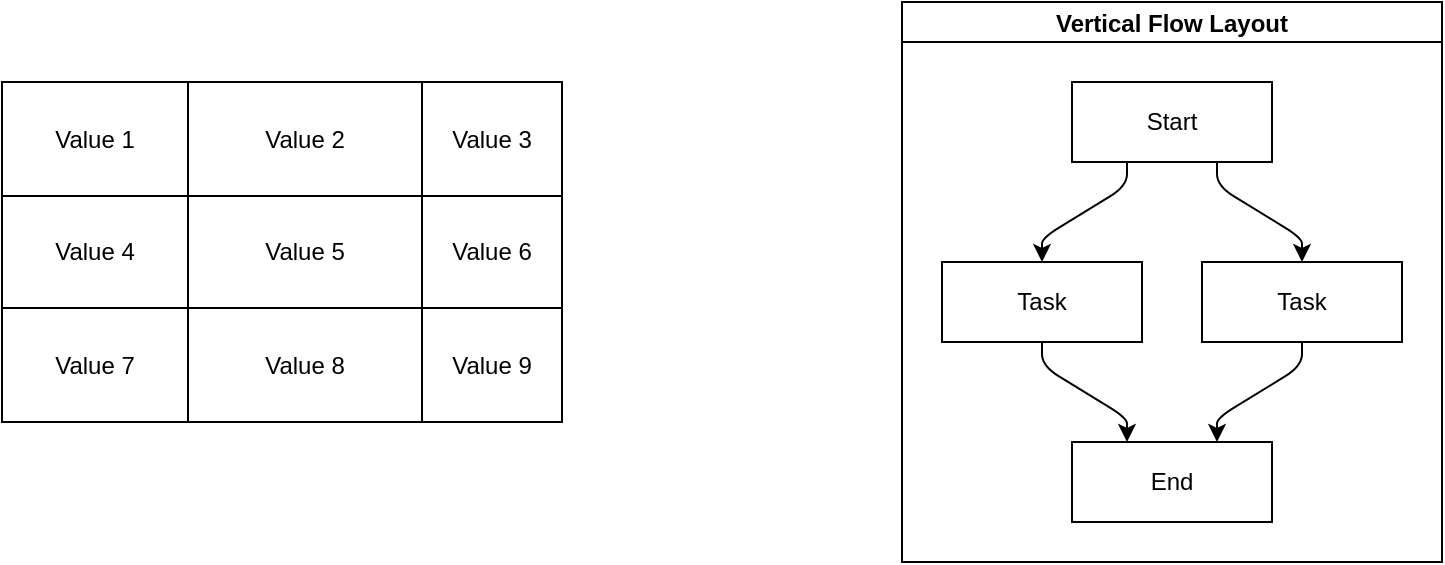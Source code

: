 <mxfile version="27.1.4">
  <diagram name="第 1 页" id="7WTzuipDIQhC7smeBhwV">
    <mxGraphModel dx="1869" dy="535" grid="1" gridSize="10" guides="1" tooltips="1" connect="1" arrows="1" fold="1" page="1" pageScale="1" pageWidth="827" pageHeight="1169" math="0" shadow="0">
      <root>
        <mxCell id="0" />
        <mxCell id="1" parent="0" />
        <mxCell id="XN31XgSstVC0d9rEpBxD-1" value="" style="childLayout=tableLayout;recursiveResize=0;shadow=0;fillColor=none;" vertex="1" parent="1">
          <mxGeometry x="-210" y="130" width="280" height="170" as="geometry" />
        </mxCell>
        <mxCell id="XN31XgSstVC0d9rEpBxD-2" value="" style="shape=tableRow;horizontal=0;startSize=0;swimlaneHead=0;swimlaneBody=0;top=0;left=0;bottom=0;right=0;dropTarget=0;collapsible=0;recursiveResize=0;expand=0;fontStyle=0;fillColor=none;strokeColor=inherit;" vertex="1" parent="XN31XgSstVC0d9rEpBxD-1">
          <mxGeometry width="280" height="57" as="geometry" />
        </mxCell>
        <mxCell id="XN31XgSstVC0d9rEpBxD-3" value="Value 1" style="connectable=0;recursiveResize=0;strokeColor=inherit;fillColor=none;align=center;whiteSpace=wrap;html=1;" vertex="1" parent="XN31XgSstVC0d9rEpBxD-2">
          <mxGeometry width="93" height="57" as="geometry">
            <mxRectangle width="93" height="57" as="alternateBounds" />
          </mxGeometry>
        </mxCell>
        <mxCell id="XN31XgSstVC0d9rEpBxD-4" value="Value 2" style="connectable=0;recursiveResize=0;strokeColor=inherit;fillColor=none;align=center;whiteSpace=wrap;html=1;" vertex="1" parent="XN31XgSstVC0d9rEpBxD-2">
          <mxGeometry x="93" width="117" height="57" as="geometry">
            <mxRectangle width="117" height="57" as="alternateBounds" />
          </mxGeometry>
        </mxCell>
        <mxCell id="XN31XgSstVC0d9rEpBxD-5" value="Value 3" style="connectable=0;recursiveResize=0;strokeColor=inherit;fillColor=none;align=center;whiteSpace=wrap;html=1;" vertex="1" parent="XN31XgSstVC0d9rEpBxD-2">
          <mxGeometry x="210" width="70" height="57" as="geometry">
            <mxRectangle width="70" height="57" as="alternateBounds" />
          </mxGeometry>
        </mxCell>
        <mxCell id="XN31XgSstVC0d9rEpBxD-6" style="shape=tableRow;horizontal=0;startSize=0;swimlaneHead=0;swimlaneBody=0;top=0;left=0;bottom=0;right=0;dropTarget=0;collapsible=0;recursiveResize=0;expand=0;fontStyle=0;fillColor=none;strokeColor=inherit;" vertex="1" parent="XN31XgSstVC0d9rEpBxD-1">
          <mxGeometry y="57" width="280" height="56" as="geometry" />
        </mxCell>
        <mxCell id="XN31XgSstVC0d9rEpBxD-7" value="Value 4" style="connectable=0;recursiveResize=0;strokeColor=inherit;fillColor=none;align=center;whiteSpace=wrap;html=1;" vertex="1" parent="XN31XgSstVC0d9rEpBxD-6">
          <mxGeometry width="93" height="56" as="geometry">
            <mxRectangle width="93" height="56" as="alternateBounds" />
          </mxGeometry>
        </mxCell>
        <mxCell id="XN31XgSstVC0d9rEpBxD-8" value="Value 5" style="connectable=0;recursiveResize=0;strokeColor=inherit;fillColor=none;align=center;whiteSpace=wrap;html=1;" vertex="1" parent="XN31XgSstVC0d9rEpBxD-6">
          <mxGeometry x="93" width="117" height="56" as="geometry">
            <mxRectangle width="117" height="56" as="alternateBounds" />
          </mxGeometry>
        </mxCell>
        <mxCell id="XN31XgSstVC0d9rEpBxD-9" value="Value 6" style="connectable=0;recursiveResize=0;strokeColor=inherit;fillColor=none;align=center;whiteSpace=wrap;html=1;" vertex="1" parent="XN31XgSstVC0d9rEpBxD-6">
          <mxGeometry x="210" width="70" height="56" as="geometry">
            <mxRectangle width="70" height="56" as="alternateBounds" />
          </mxGeometry>
        </mxCell>
        <mxCell id="XN31XgSstVC0d9rEpBxD-10" style="shape=tableRow;horizontal=0;startSize=0;swimlaneHead=0;swimlaneBody=0;top=0;left=0;bottom=0;right=0;dropTarget=0;collapsible=0;recursiveResize=0;expand=0;fontStyle=0;fillColor=none;strokeColor=inherit;" vertex="1" parent="XN31XgSstVC0d9rEpBxD-1">
          <mxGeometry y="113" width="280" height="57" as="geometry" />
        </mxCell>
        <mxCell id="XN31XgSstVC0d9rEpBxD-11" value="Value 7" style="connectable=0;recursiveResize=0;strokeColor=inherit;fillColor=none;align=center;whiteSpace=wrap;html=1;" vertex="1" parent="XN31XgSstVC0d9rEpBxD-10">
          <mxGeometry width="93" height="57" as="geometry">
            <mxRectangle width="93" height="57" as="alternateBounds" />
          </mxGeometry>
        </mxCell>
        <mxCell id="XN31XgSstVC0d9rEpBxD-12" value="Value 8" style="connectable=0;recursiveResize=0;strokeColor=inherit;fillColor=none;align=center;whiteSpace=wrap;html=1;" vertex="1" parent="XN31XgSstVC0d9rEpBxD-10">
          <mxGeometry x="93" width="117" height="57" as="geometry">
            <mxRectangle width="117" height="57" as="alternateBounds" />
          </mxGeometry>
        </mxCell>
        <mxCell id="XN31XgSstVC0d9rEpBxD-13" value="Value 9" style="connectable=0;recursiveResize=0;strokeColor=inherit;fillColor=none;align=center;whiteSpace=wrap;html=1;" vertex="1" parent="XN31XgSstVC0d9rEpBxD-10">
          <mxGeometry x="210" width="70" height="57" as="geometry">
            <mxRectangle width="70" height="57" as="alternateBounds" />
          </mxGeometry>
        </mxCell>
        <mxCell id="XN31XgSstVC0d9rEpBxD-14" value="Vertical Flow Layout" style="swimlane;startSize=20;horizontal=1;childLayout=flowLayout;flowOrientation=north;resizable=0;interRankCellSpacing=50;containerType=tree;fontSize=12;" vertex="1" parent="1">
          <mxGeometry x="240" y="90" width="270" height="280" as="geometry" />
        </mxCell>
        <mxCell id="XN31XgSstVC0d9rEpBxD-15" value="Start" style="whiteSpace=wrap;html=1;" vertex="1" parent="XN31XgSstVC0d9rEpBxD-14">
          <mxGeometry x="85" y="40" width="100" height="40" as="geometry" />
        </mxCell>
        <mxCell id="XN31XgSstVC0d9rEpBxD-16" value="Task" style="whiteSpace=wrap;html=1;" vertex="1" parent="XN31XgSstVC0d9rEpBxD-14">
          <mxGeometry x="20" y="130" width="100" height="40" as="geometry" />
        </mxCell>
        <mxCell id="XN31XgSstVC0d9rEpBxD-17" value="" style="html=1;rounded=1;curved=0;sourcePerimeterSpacing=0;targetPerimeterSpacing=0;startSize=6;endSize=6;noEdgeStyle=1;orthogonal=1;" edge="1" parent="XN31XgSstVC0d9rEpBxD-14" source="XN31XgSstVC0d9rEpBxD-15" target="XN31XgSstVC0d9rEpBxD-16">
          <mxGeometry relative="1" as="geometry">
            <Array as="points">
              <mxPoint x="112.5" y="92" />
              <mxPoint x="70" y="118" />
            </Array>
          </mxGeometry>
        </mxCell>
        <mxCell id="XN31XgSstVC0d9rEpBxD-18" value="Task" style="whiteSpace=wrap;html=1;" vertex="1" parent="XN31XgSstVC0d9rEpBxD-14">
          <mxGeometry x="150" y="130" width="100" height="40" as="geometry" />
        </mxCell>
        <mxCell id="XN31XgSstVC0d9rEpBxD-19" value="" style="html=1;rounded=1;curved=0;sourcePerimeterSpacing=0;targetPerimeterSpacing=0;startSize=6;endSize=6;noEdgeStyle=1;orthogonal=1;" edge="1" parent="XN31XgSstVC0d9rEpBxD-14" source="XN31XgSstVC0d9rEpBxD-15" target="XN31XgSstVC0d9rEpBxD-18">
          <mxGeometry relative="1" as="geometry">
            <Array as="points">
              <mxPoint x="157.5" y="92" />
              <mxPoint x="200" y="118" />
            </Array>
          </mxGeometry>
        </mxCell>
        <mxCell id="XN31XgSstVC0d9rEpBxD-20" value="End" style="whiteSpace=wrap;html=1;" vertex="1" parent="XN31XgSstVC0d9rEpBxD-14">
          <mxGeometry x="85" y="220" width="100" height="40" as="geometry" />
        </mxCell>
        <mxCell id="XN31XgSstVC0d9rEpBxD-21" value="" style="html=1;rounded=1;curved=0;sourcePerimeterSpacing=0;targetPerimeterSpacing=0;startSize=6;endSize=6;noEdgeStyle=1;orthogonal=1;" edge="1" parent="XN31XgSstVC0d9rEpBxD-14" source="XN31XgSstVC0d9rEpBxD-16" target="XN31XgSstVC0d9rEpBxD-20">
          <mxGeometry relative="1" as="geometry">
            <Array as="points">
              <mxPoint x="70" y="182" />
              <mxPoint x="112.5" y="208" />
            </Array>
          </mxGeometry>
        </mxCell>
        <mxCell id="XN31XgSstVC0d9rEpBxD-22" value="" style="html=1;rounded=1;curved=0;sourcePerimeterSpacing=0;targetPerimeterSpacing=0;startSize=6;endSize=6;noEdgeStyle=1;orthogonal=1;" edge="1" parent="XN31XgSstVC0d9rEpBxD-14" source="XN31XgSstVC0d9rEpBxD-18" target="XN31XgSstVC0d9rEpBxD-20">
          <mxGeometry relative="1" as="geometry">
            <Array as="points">
              <mxPoint x="200" y="182" />
              <mxPoint x="157.5" y="208" />
            </Array>
          </mxGeometry>
        </mxCell>
      </root>
    </mxGraphModel>
  </diagram>
</mxfile>
